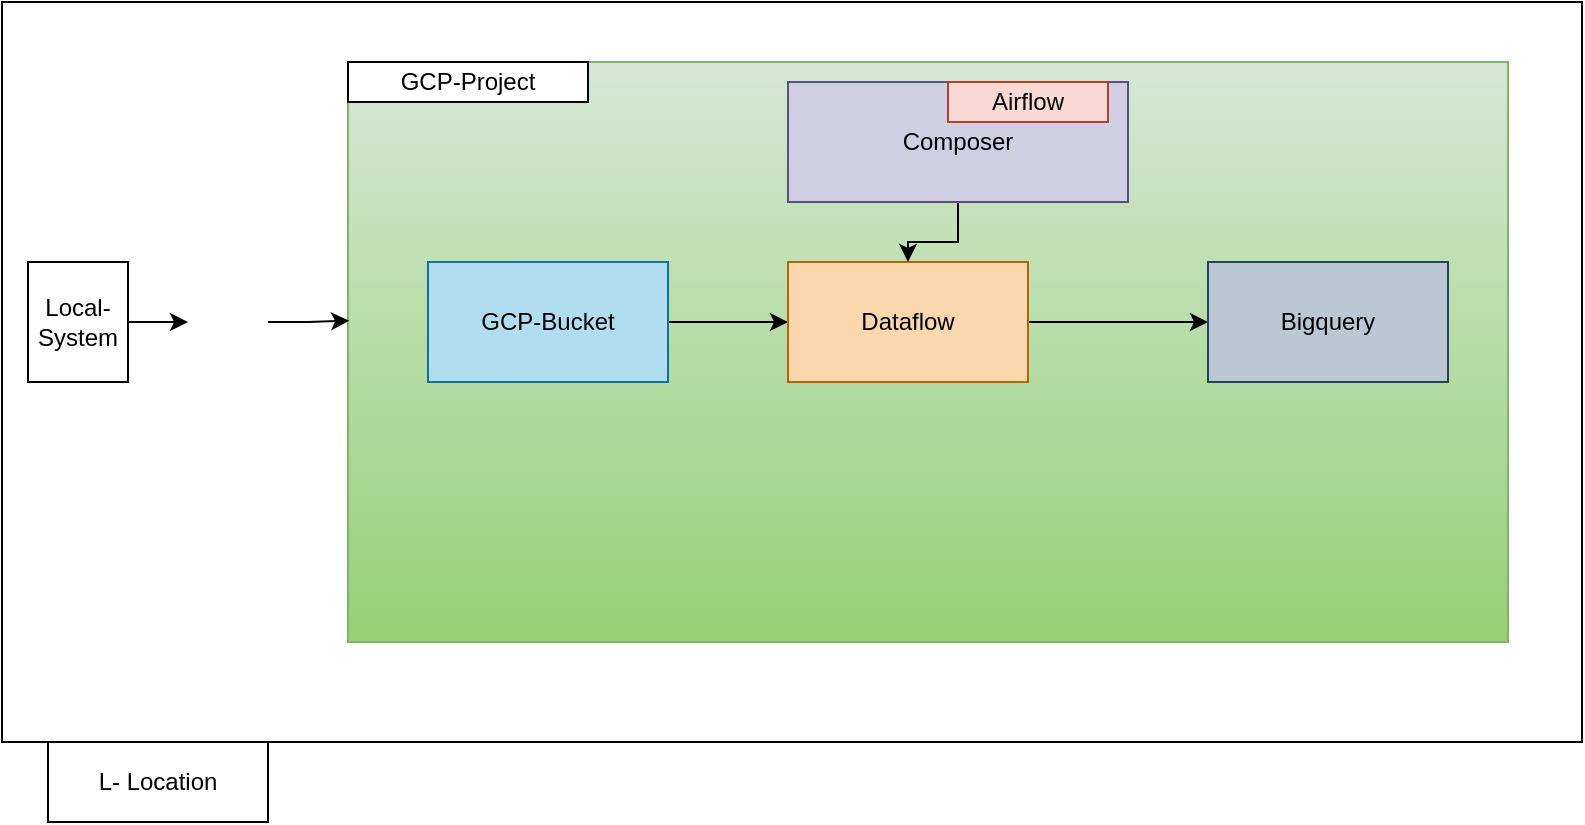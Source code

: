 <mxfile version="14.9.1" type="github">
  <diagram id="qWnP7KDZG8L1uuW-6t6_" name="Page-1">
    <mxGraphModel dx="782" dy="345" grid="1" gridSize="10" guides="1" tooltips="1" connect="1" arrows="1" fold="1" page="1" pageScale="1" pageWidth="827" pageHeight="1169" math="0" shadow="0">
      <root>
        <mxCell id="0" />
        <mxCell id="1" parent="0" />
        <mxCell id="dT5ibNhaV-bpG6mqH5s6-6" value="L- Location" style="rounded=0;whiteSpace=wrap;html=1;" vertex="1" parent="1">
          <mxGeometry x="60" y="710" width="110" height="40" as="geometry" />
        </mxCell>
        <UserObject label="https://about.gitlab.com/images/press/logo/png/gitlab-logo-gray-rgb.png" link="https://about.gitlab.com/images/press/logo/png/gitlab-logo-gray-rgb.png" id="dT5ibNhaV-bpG6mqH5s6-8">
          <mxCell style="rounded=0;whiteSpace=wrap;html=1;" vertex="1" parent="1">
            <mxGeometry x="37" y="340" width="790" height="370" as="geometry" />
          </mxCell>
        </UserObject>
        <mxCell id="dT5ibNhaV-bpG6mqH5s6-13" value="" style="rounded=0;whiteSpace=wrap;html=1;gradientColor=#97d077;fillColor=#d5e8d4;strokeColor=#82b366;" vertex="1" parent="1">
          <mxGeometry x="210" y="370" width="580" height="290" as="geometry" />
        </mxCell>
        <mxCell id="dT5ibNhaV-bpG6mqH5s6-14" value="GCP-Project" style="rounded=0;whiteSpace=wrap;html=1;" vertex="1" parent="1">
          <mxGeometry x="210" y="370" width="120" height="20" as="geometry" />
        </mxCell>
        <mxCell id="dT5ibNhaV-bpG6mqH5s6-20" value="" style="edgeStyle=orthogonalEdgeStyle;rounded=0;orthogonalLoop=1;jettySize=auto;html=1;" edge="1" parent="1" source="dT5ibNhaV-bpG6mqH5s6-15" target="dT5ibNhaV-bpG6mqH5s6-19">
          <mxGeometry relative="1" as="geometry" />
        </mxCell>
        <mxCell id="dT5ibNhaV-bpG6mqH5s6-15" value="GCP-Bucket" style="rounded=0;whiteSpace=wrap;html=1;fillColor=#b1ddf0;strokeColor=#10739e;" vertex="1" parent="1">
          <mxGeometry x="250" y="470" width="120" height="60" as="geometry" />
        </mxCell>
        <mxCell id="dT5ibNhaV-bpG6mqH5s6-22" style="edgeStyle=orthogonalEdgeStyle;rounded=0;orthogonalLoop=1;jettySize=auto;html=1;" edge="1" parent="1" source="dT5ibNhaV-bpG6mqH5s6-19" target="dT5ibNhaV-bpG6mqH5s6-21">
          <mxGeometry relative="1" as="geometry" />
        </mxCell>
        <mxCell id="dT5ibNhaV-bpG6mqH5s6-19" value="Dataflow" style="rounded=0;whiteSpace=wrap;html=1;fillColor=#fad7ac;strokeColor=#b46504;" vertex="1" parent="1">
          <mxGeometry x="430" y="470" width="120" height="60" as="geometry" />
        </mxCell>
        <mxCell id="dT5ibNhaV-bpG6mqH5s6-21" value="Bigquery" style="rounded=0;whiteSpace=wrap;html=1;fillColor=#bac8d3;strokeColor=#23445d;" vertex="1" parent="1">
          <mxGeometry x="640" y="470" width="120" height="60" as="geometry" />
        </mxCell>
        <mxCell id="dT5ibNhaV-bpG6mqH5s6-25" style="edgeStyle=orthogonalEdgeStyle;rounded=0;orthogonalLoop=1;jettySize=auto;html=1;" edge="1" parent="1" source="dT5ibNhaV-bpG6mqH5s6-23" target="dT5ibNhaV-bpG6mqH5s6-19">
          <mxGeometry relative="1" as="geometry" />
        </mxCell>
        <mxCell id="dT5ibNhaV-bpG6mqH5s6-23" value="Composer" style="rounded=0;whiteSpace=wrap;html=1;fillColor=#d0cee2;strokeColor=#56517e;" vertex="1" parent="1">
          <mxGeometry x="430" y="380" width="170" height="60" as="geometry" />
        </mxCell>
        <mxCell id="dT5ibNhaV-bpG6mqH5s6-26" value="Airflow" style="rounded=0;whiteSpace=wrap;html=1;fillColor=#fad9d5;strokeColor=#ae4132;" vertex="1" parent="1">
          <mxGeometry x="510" y="380" width="80" height="20" as="geometry" />
        </mxCell>
        <mxCell id="dT5ibNhaV-bpG6mqH5s6-32" style="edgeStyle=orthogonalEdgeStyle;rounded=0;orthogonalLoop=1;jettySize=auto;html=1;entryX=0;entryY=0.5;entryDx=0;entryDy=0;" edge="1" parent="1" source="dT5ibNhaV-bpG6mqH5s6-28" target="dT5ibNhaV-bpG6mqH5s6-30">
          <mxGeometry relative="1" as="geometry" />
        </mxCell>
        <mxCell id="dT5ibNhaV-bpG6mqH5s6-28" value="Local-System" style="rounded=0;whiteSpace=wrap;html=1;" vertex="1" parent="1">
          <mxGeometry x="50" y="470" width="50" height="60" as="geometry" />
        </mxCell>
        <mxCell id="dT5ibNhaV-bpG6mqH5s6-31" style="edgeStyle=orthogonalEdgeStyle;rounded=0;orthogonalLoop=1;jettySize=auto;html=1;entryX=0.001;entryY=0.446;entryDx=0;entryDy=0;entryPerimeter=0;" edge="1" parent="1" source="dT5ibNhaV-bpG6mqH5s6-30" target="dT5ibNhaV-bpG6mqH5s6-13">
          <mxGeometry relative="1" as="geometry" />
        </mxCell>
        <mxCell id="dT5ibNhaV-bpG6mqH5s6-30" value="" style="shape=image;verticalLabelPosition=bottom;labelBackgroundColor=#ffffff;verticalAlign=top;aspect=fixed;imageAspect=0;image=https://about.gitlab.com/images/press/logo/png/gitlab-logo-gray-rgb.png;" vertex="1" parent="1">
          <mxGeometry x="130" y="491.15" width="40" height="17.69" as="geometry" />
        </mxCell>
      </root>
    </mxGraphModel>
  </diagram>
</mxfile>
